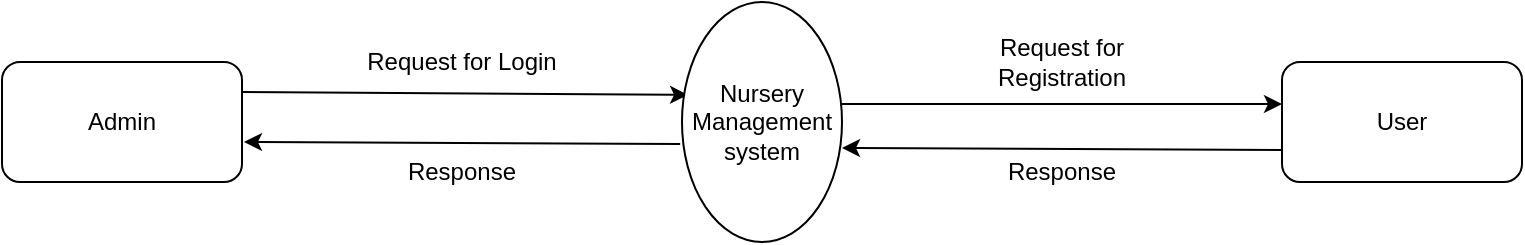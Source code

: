<mxfile version="24.0.7" type="device">
  <diagram name="Page-1" id="t9YuQlbxDNOfhuPSk09q">
    <mxGraphModel dx="1075" dy="481" grid="1" gridSize="10" guides="1" tooltips="1" connect="1" arrows="1" fold="1" page="1" pageScale="1" pageWidth="850" pageHeight="1100" math="0" shadow="0">
      <root>
        <mxCell id="0" />
        <mxCell id="1" parent="0" />
        <mxCell id="jAYdbhDDqns0rgFqmKgS-1" value="" style="rounded=1;whiteSpace=wrap;html=1;" vertex="1" parent="1">
          <mxGeometry x="680" y="170" width="120" height="60" as="geometry" />
        </mxCell>
        <mxCell id="jAYdbhDDqns0rgFqmKgS-3" value="" style="rounded=1;whiteSpace=wrap;html=1;" vertex="1" parent="1">
          <mxGeometry x="40" y="170" width="120" height="60" as="geometry" />
        </mxCell>
        <mxCell id="jAYdbhDDqns0rgFqmKgS-5" value="" style="endArrow=classic;html=1;rounded=0;exitX=1;exitY=0.25;exitDx=0;exitDy=0;entryX=0.387;entryY=0.962;entryDx=0;entryDy=0;entryPerimeter=0;" edge="1" parent="1" source="jAYdbhDDqns0rgFqmKgS-3" target="jAYdbhDDqns0rgFqmKgS-7">
          <mxGeometry width="50" height="50" relative="1" as="geometry">
            <mxPoint x="620" y="410" as="sourcePoint" />
            <mxPoint x="360" y="186" as="targetPoint" />
          </mxGeometry>
        </mxCell>
        <mxCell id="jAYdbhDDqns0rgFqmKgS-6" value="" style="endArrow=classic;html=1;rounded=0;entryX=1;entryY=0.75;entryDx=0;entryDy=0;exitX=0.633;exitY=1.024;exitDx=0;exitDy=0;exitPerimeter=0;" edge="1" parent="1">
          <mxGeometry width="50" height="50" relative="1" as="geometry">
            <mxPoint x="379.08" y="210.96" as="sourcePoint" />
            <mxPoint x="161" y="210" as="targetPoint" />
          </mxGeometry>
        </mxCell>
        <mxCell id="jAYdbhDDqns0rgFqmKgS-7" value="" style="ellipse;whiteSpace=wrap;html=1;rotation=90;" vertex="1" parent="1">
          <mxGeometry x="360" y="160" width="120" height="80" as="geometry" />
        </mxCell>
        <mxCell id="jAYdbhDDqns0rgFqmKgS-8" value="" style="endArrow=classic;html=1;rounded=0;entryX=0.387;entryY=0.962;entryDx=0;entryDy=0;entryPerimeter=0;" edge="1" parent="1">
          <mxGeometry width="50" height="50" relative="1" as="geometry">
            <mxPoint x="460" y="191" as="sourcePoint" />
            <mxPoint x="680" y="191" as="targetPoint" />
          </mxGeometry>
        </mxCell>
        <mxCell id="jAYdbhDDqns0rgFqmKgS-9" value="" style="endArrow=classic;html=1;rounded=0;exitX=0.633;exitY=1.024;exitDx=0;exitDy=0;exitPerimeter=0;" edge="1" parent="1">
          <mxGeometry width="50" height="50" relative="1" as="geometry">
            <mxPoint x="680" y="214" as="sourcePoint" />
            <mxPoint x="460" y="213" as="targetPoint" />
          </mxGeometry>
        </mxCell>
        <mxCell id="jAYdbhDDqns0rgFqmKgS-10" value="Admin" style="text;html=1;align=center;verticalAlign=middle;whiteSpace=wrap;rounded=0;" vertex="1" parent="1">
          <mxGeometry x="70" y="185" width="60" height="30" as="geometry" />
        </mxCell>
        <mxCell id="jAYdbhDDqns0rgFqmKgS-11" value="Request for Login" style="text;html=1;align=center;verticalAlign=middle;whiteSpace=wrap;rounded=0;" vertex="1" parent="1">
          <mxGeometry x="220" y="155" width="100" height="30" as="geometry" />
        </mxCell>
        <mxCell id="jAYdbhDDqns0rgFqmKgS-12" value="Response" style="text;html=1;align=center;verticalAlign=middle;whiteSpace=wrap;rounded=0;" vertex="1" parent="1">
          <mxGeometry x="240" y="210" width="60" height="30" as="geometry" />
        </mxCell>
        <mxCell id="jAYdbhDDqns0rgFqmKgS-14" value="Nursery Management system" style="text;html=1;align=center;verticalAlign=middle;whiteSpace=wrap;rounded=0;" vertex="1" parent="1">
          <mxGeometry x="390" y="185" width="60" height="30" as="geometry" />
        </mxCell>
        <mxCell id="jAYdbhDDqns0rgFqmKgS-15" value="Request for Registration" style="text;html=1;align=center;verticalAlign=middle;whiteSpace=wrap;rounded=0;" vertex="1" parent="1">
          <mxGeometry x="520" y="155" width="100" height="30" as="geometry" />
        </mxCell>
        <mxCell id="jAYdbhDDqns0rgFqmKgS-16" value="Response" style="text;html=1;align=center;verticalAlign=middle;whiteSpace=wrap;rounded=0;" vertex="1" parent="1">
          <mxGeometry x="540" y="210" width="60" height="30" as="geometry" />
        </mxCell>
        <mxCell id="jAYdbhDDqns0rgFqmKgS-17" value="User" style="text;html=1;align=center;verticalAlign=middle;whiteSpace=wrap;rounded=0;" vertex="1" parent="1">
          <mxGeometry x="710" y="185" width="60" height="30" as="geometry" />
        </mxCell>
      </root>
    </mxGraphModel>
  </diagram>
</mxfile>
